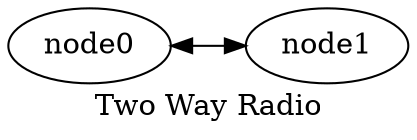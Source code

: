 digraph pair {
    rankdir = LR;
    label = "Two Way Radio";
    concentrate = true;

    node0 -> node1;
    node1 -> node0;
}
